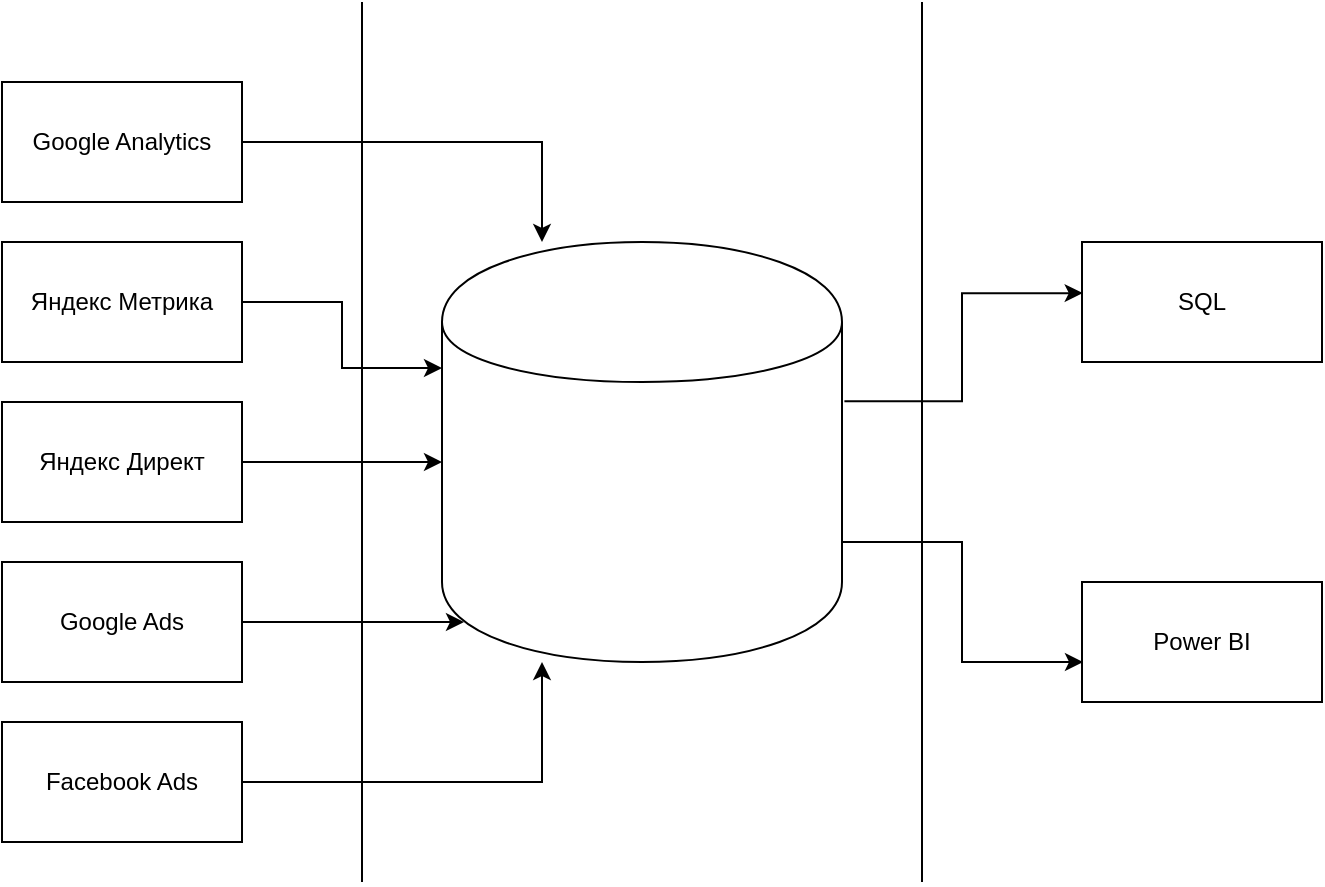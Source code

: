 <mxfile version="13.0.3" type="device"><diagram id="2_0ZeXx3oL64bQI3egQN" name="Page-1"><mxGraphModel dx="1221" dy="714" grid="1" gridSize="10" guides="1" tooltips="1" connect="1" arrows="1" fold="1" page="1" pageScale="1" pageWidth="827" pageHeight="1169" math="0" shadow="0"><root><mxCell id="0"/><mxCell id="1" parent="0"/><mxCell id="syEdjHvfdp3hW_4b3O6q-36" value="" style="edgeStyle=orthogonalEdgeStyle;rounded=0;orthogonalLoop=1;jettySize=auto;html=1;entryX=0.004;entryY=0.67;entryDx=0;entryDy=0;entryPerimeter=0;" edge="1" parent="1" source="syEdjHvfdp3hW_4b3O6q-1" target="syEdjHvfdp3hW_4b3O6q-16"><mxGeometry relative="1" as="geometry"><mxPoint x="600" y="345" as="targetPoint"/><Array as="points"><mxPoint x="580" y="390"/><mxPoint x="580" y="450"/><mxPoint x="641" y="450"/></Array></mxGeometry></mxCell><mxCell id="syEdjHvfdp3hW_4b3O6q-38" value="" style="edgeStyle=orthogonalEdgeStyle;rounded=0;orthogonalLoop=1;jettySize=auto;html=1;entryX=0.003;entryY=0.426;entryDx=0;entryDy=0;entryPerimeter=0;exitX=1.006;exitY=0.379;exitDx=0;exitDy=0;exitPerimeter=0;" edge="1" parent="1" source="syEdjHvfdp3hW_4b3O6q-1" target="syEdjHvfdp3hW_4b3O6q-15"><mxGeometry relative="1" as="geometry"><mxPoint x="600" y="345" as="targetPoint"/></mxGeometry></mxCell><mxCell id="syEdjHvfdp3hW_4b3O6q-1" value="" style="shape=cylinder;whiteSpace=wrap;html=1;boundedLbl=1;backgroundOutline=1;" vertex="1" parent="1"><mxGeometry x="320" y="240" width="200" height="210" as="geometry"/></mxCell><mxCell id="syEdjHvfdp3hW_4b3O6q-3" value="" style="endArrow=none;html=1;" edge="1" parent="1"><mxGeometry width="50" height="50" relative="1" as="geometry"><mxPoint x="280" y="560" as="sourcePoint"/><mxPoint x="280" y="120" as="targetPoint"/><Array as="points"><mxPoint x="280" y="290"/></Array></mxGeometry></mxCell><mxCell id="syEdjHvfdp3hW_4b3O6q-29" value="" style="edgeStyle=orthogonalEdgeStyle;rounded=0;orthogonalLoop=1;jettySize=auto;html=1;entryX=0.25;entryY=0;entryDx=0;entryDy=0;entryPerimeter=0;" edge="1" parent="1" source="syEdjHvfdp3hW_4b3O6q-6" target="syEdjHvfdp3hW_4b3O6q-1"><mxGeometry relative="1" as="geometry"><mxPoint x="300" y="190" as="targetPoint"/></mxGeometry></mxCell><mxCell id="syEdjHvfdp3hW_4b3O6q-6" value="Google Analytics" style="rounded=0;whiteSpace=wrap;html=1;" vertex="1" parent="1"><mxGeometry x="100" y="160" width="120" height="60" as="geometry"/></mxCell><mxCell id="syEdjHvfdp3hW_4b3O6q-26" value="" style="edgeStyle=orthogonalEdgeStyle;rounded=0;orthogonalLoop=1;jettySize=auto;html=1;entryX=0;entryY=0.3;entryDx=0;entryDy=0;" edge="1" parent="1" source="syEdjHvfdp3hW_4b3O6q-7" target="syEdjHvfdp3hW_4b3O6q-1"><mxGeometry relative="1" as="geometry"><mxPoint x="300" y="270" as="targetPoint"/></mxGeometry></mxCell><mxCell id="syEdjHvfdp3hW_4b3O6q-7" value="Яндекс Метрика" style="rounded=0;whiteSpace=wrap;html=1;" vertex="1" parent="1"><mxGeometry x="100" y="240" width="120" height="60" as="geometry"/></mxCell><mxCell id="syEdjHvfdp3hW_4b3O6q-31" value="" style="edgeStyle=orthogonalEdgeStyle;rounded=0;orthogonalLoop=1;jettySize=auto;html=1;" edge="1" parent="1" source="syEdjHvfdp3hW_4b3O6q-8" target="syEdjHvfdp3hW_4b3O6q-1"><mxGeometry relative="1" as="geometry"><mxPoint x="310" y="350" as="targetPoint"/><Array as="points"><mxPoint x="300" y="350"/><mxPoint x="300" y="350"/></Array></mxGeometry></mxCell><mxCell id="syEdjHvfdp3hW_4b3O6q-8" value="Яндекс Директ" style="rounded=0;whiteSpace=wrap;html=1;" vertex="1" parent="1"><mxGeometry x="100" y="320" width="120" height="60" as="geometry"/></mxCell><mxCell id="syEdjHvfdp3hW_4b3O6q-33" value="" style="edgeStyle=orthogonalEdgeStyle;rounded=0;orthogonalLoop=1;jettySize=auto;html=1;" edge="1" parent="1" source="syEdjHvfdp3hW_4b3O6q-11"><mxGeometry relative="1" as="geometry"><mxPoint x="331" y="430" as="targetPoint"/></mxGeometry></mxCell><mxCell id="syEdjHvfdp3hW_4b3O6q-11" value="Google Ads" style="rounded=0;whiteSpace=wrap;html=1;" vertex="1" parent="1"><mxGeometry x="100" y="400" width="120" height="60" as="geometry"/></mxCell><mxCell id="syEdjHvfdp3hW_4b3O6q-35" value="" style="edgeStyle=orthogonalEdgeStyle;rounded=0;orthogonalLoop=1;jettySize=auto;html=1;" edge="1" parent="1" source="syEdjHvfdp3hW_4b3O6q-12"><mxGeometry relative="1" as="geometry"><mxPoint x="370" y="450" as="targetPoint"/><Array as="points"><mxPoint x="370" y="510"/><mxPoint x="370" y="450"/></Array></mxGeometry></mxCell><mxCell id="syEdjHvfdp3hW_4b3O6q-12" value="Facebook Ads" style="rounded=0;whiteSpace=wrap;html=1;" vertex="1" parent="1"><mxGeometry x="100" y="480" width="120" height="60" as="geometry"/></mxCell><mxCell id="syEdjHvfdp3hW_4b3O6q-13" value="" style="endArrow=none;html=1;" edge="1" parent="1"><mxGeometry width="50" height="50" relative="1" as="geometry"><mxPoint x="560" y="560.0" as="sourcePoint"/><mxPoint x="560" y="120" as="targetPoint"/><Array as="points"><mxPoint x="560" y="290"/></Array></mxGeometry></mxCell><mxCell id="syEdjHvfdp3hW_4b3O6q-15" value="SQL" style="rounded=0;whiteSpace=wrap;html=1;" vertex="1" parent="1"><mxGeometry x="640" y="240" width="120" height="60" as="geometry"/></mxCell><mxCell id="syEdjHvfdp3hW_4b3O6q-16" value="Power BI" style="rounded=0;whiteSpace=wrap;html=1;" vertex="1" parent="1"><mxGeometry x="640" y="410" width="120" height="60" as="geometry"/></mxCell></root></mxGraphModel></diagram></mxfile>